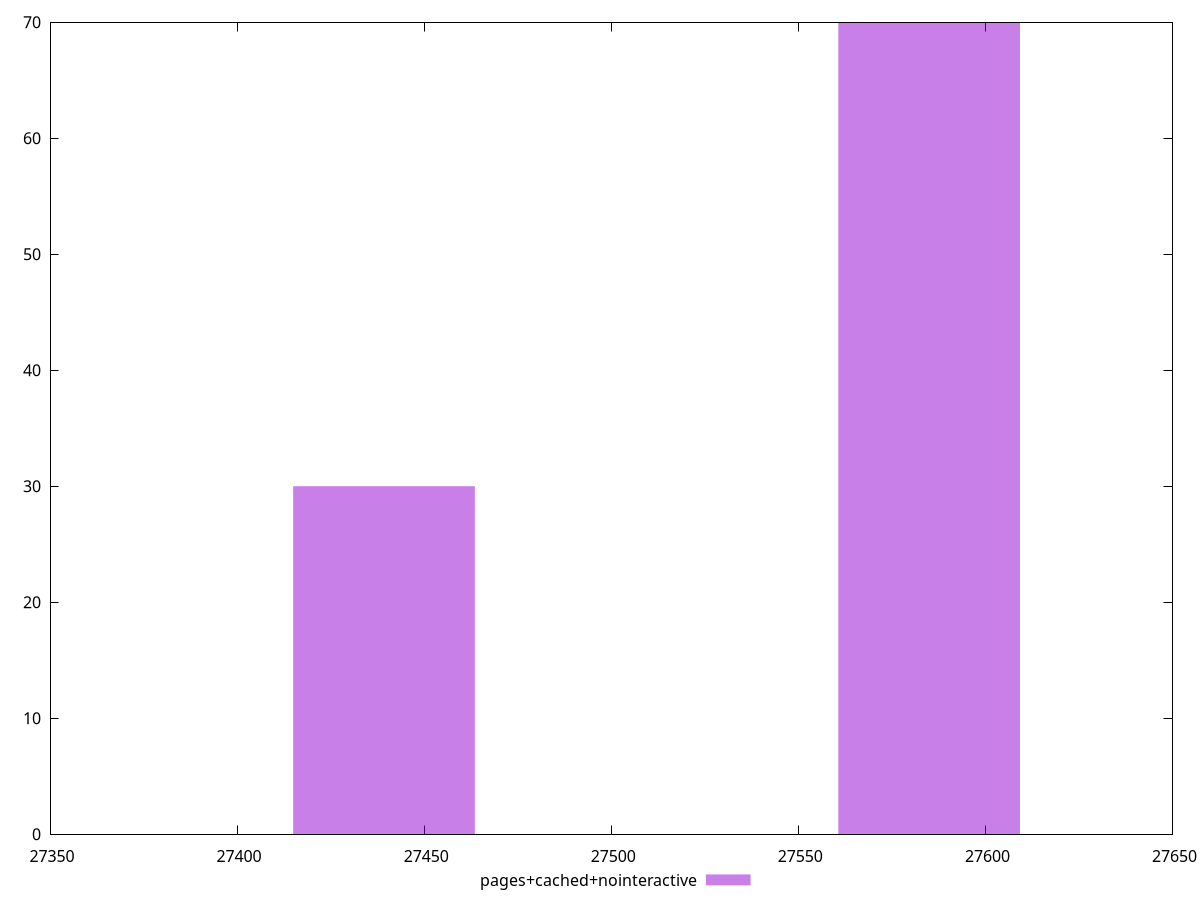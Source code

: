 $_pagesCachedNointeractive <<EOF
27439.264900804188 30
27584.960112666868 70
EOF
set key outside below
set terminal pngcairo
set output "report_00006_2020-11-02T20-21-41.718Z/uses-webp-images/pages+cached+nointeractive//raw_hist.png"
set yrange [0:70]
set boxwidth 48.56507062089237
set style fill transparent solid 0.5 noborder
plot $_pagesCachedNointeractive title "pages+cached+nointeractive" with boxes ,